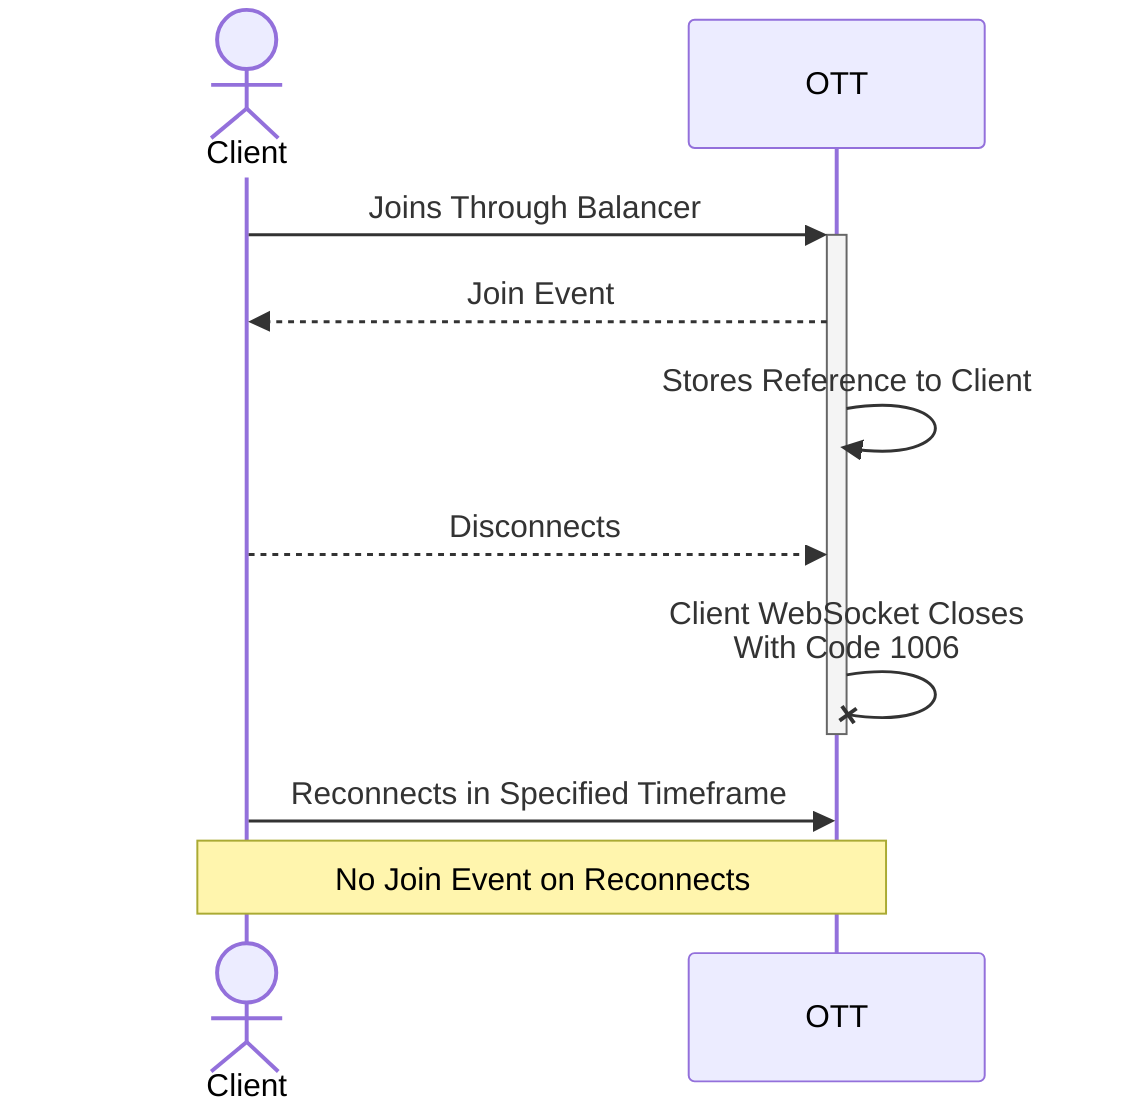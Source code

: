 sequenceDiagram
    Actor Client
    Client->>+OTT: Joins Through Balancer
    OTT-->>Client: Join Event
    OTT->>OTT: Stores Reference to Client
    Client-->>OTT: Disconnects
    OTT-x-OTT: Client WebSocket Closes<br>With Code 1006
    Client->>OTT: Reconnects in Specified Timeframe
    note over Client,OTT: No Join Event on Reconnects